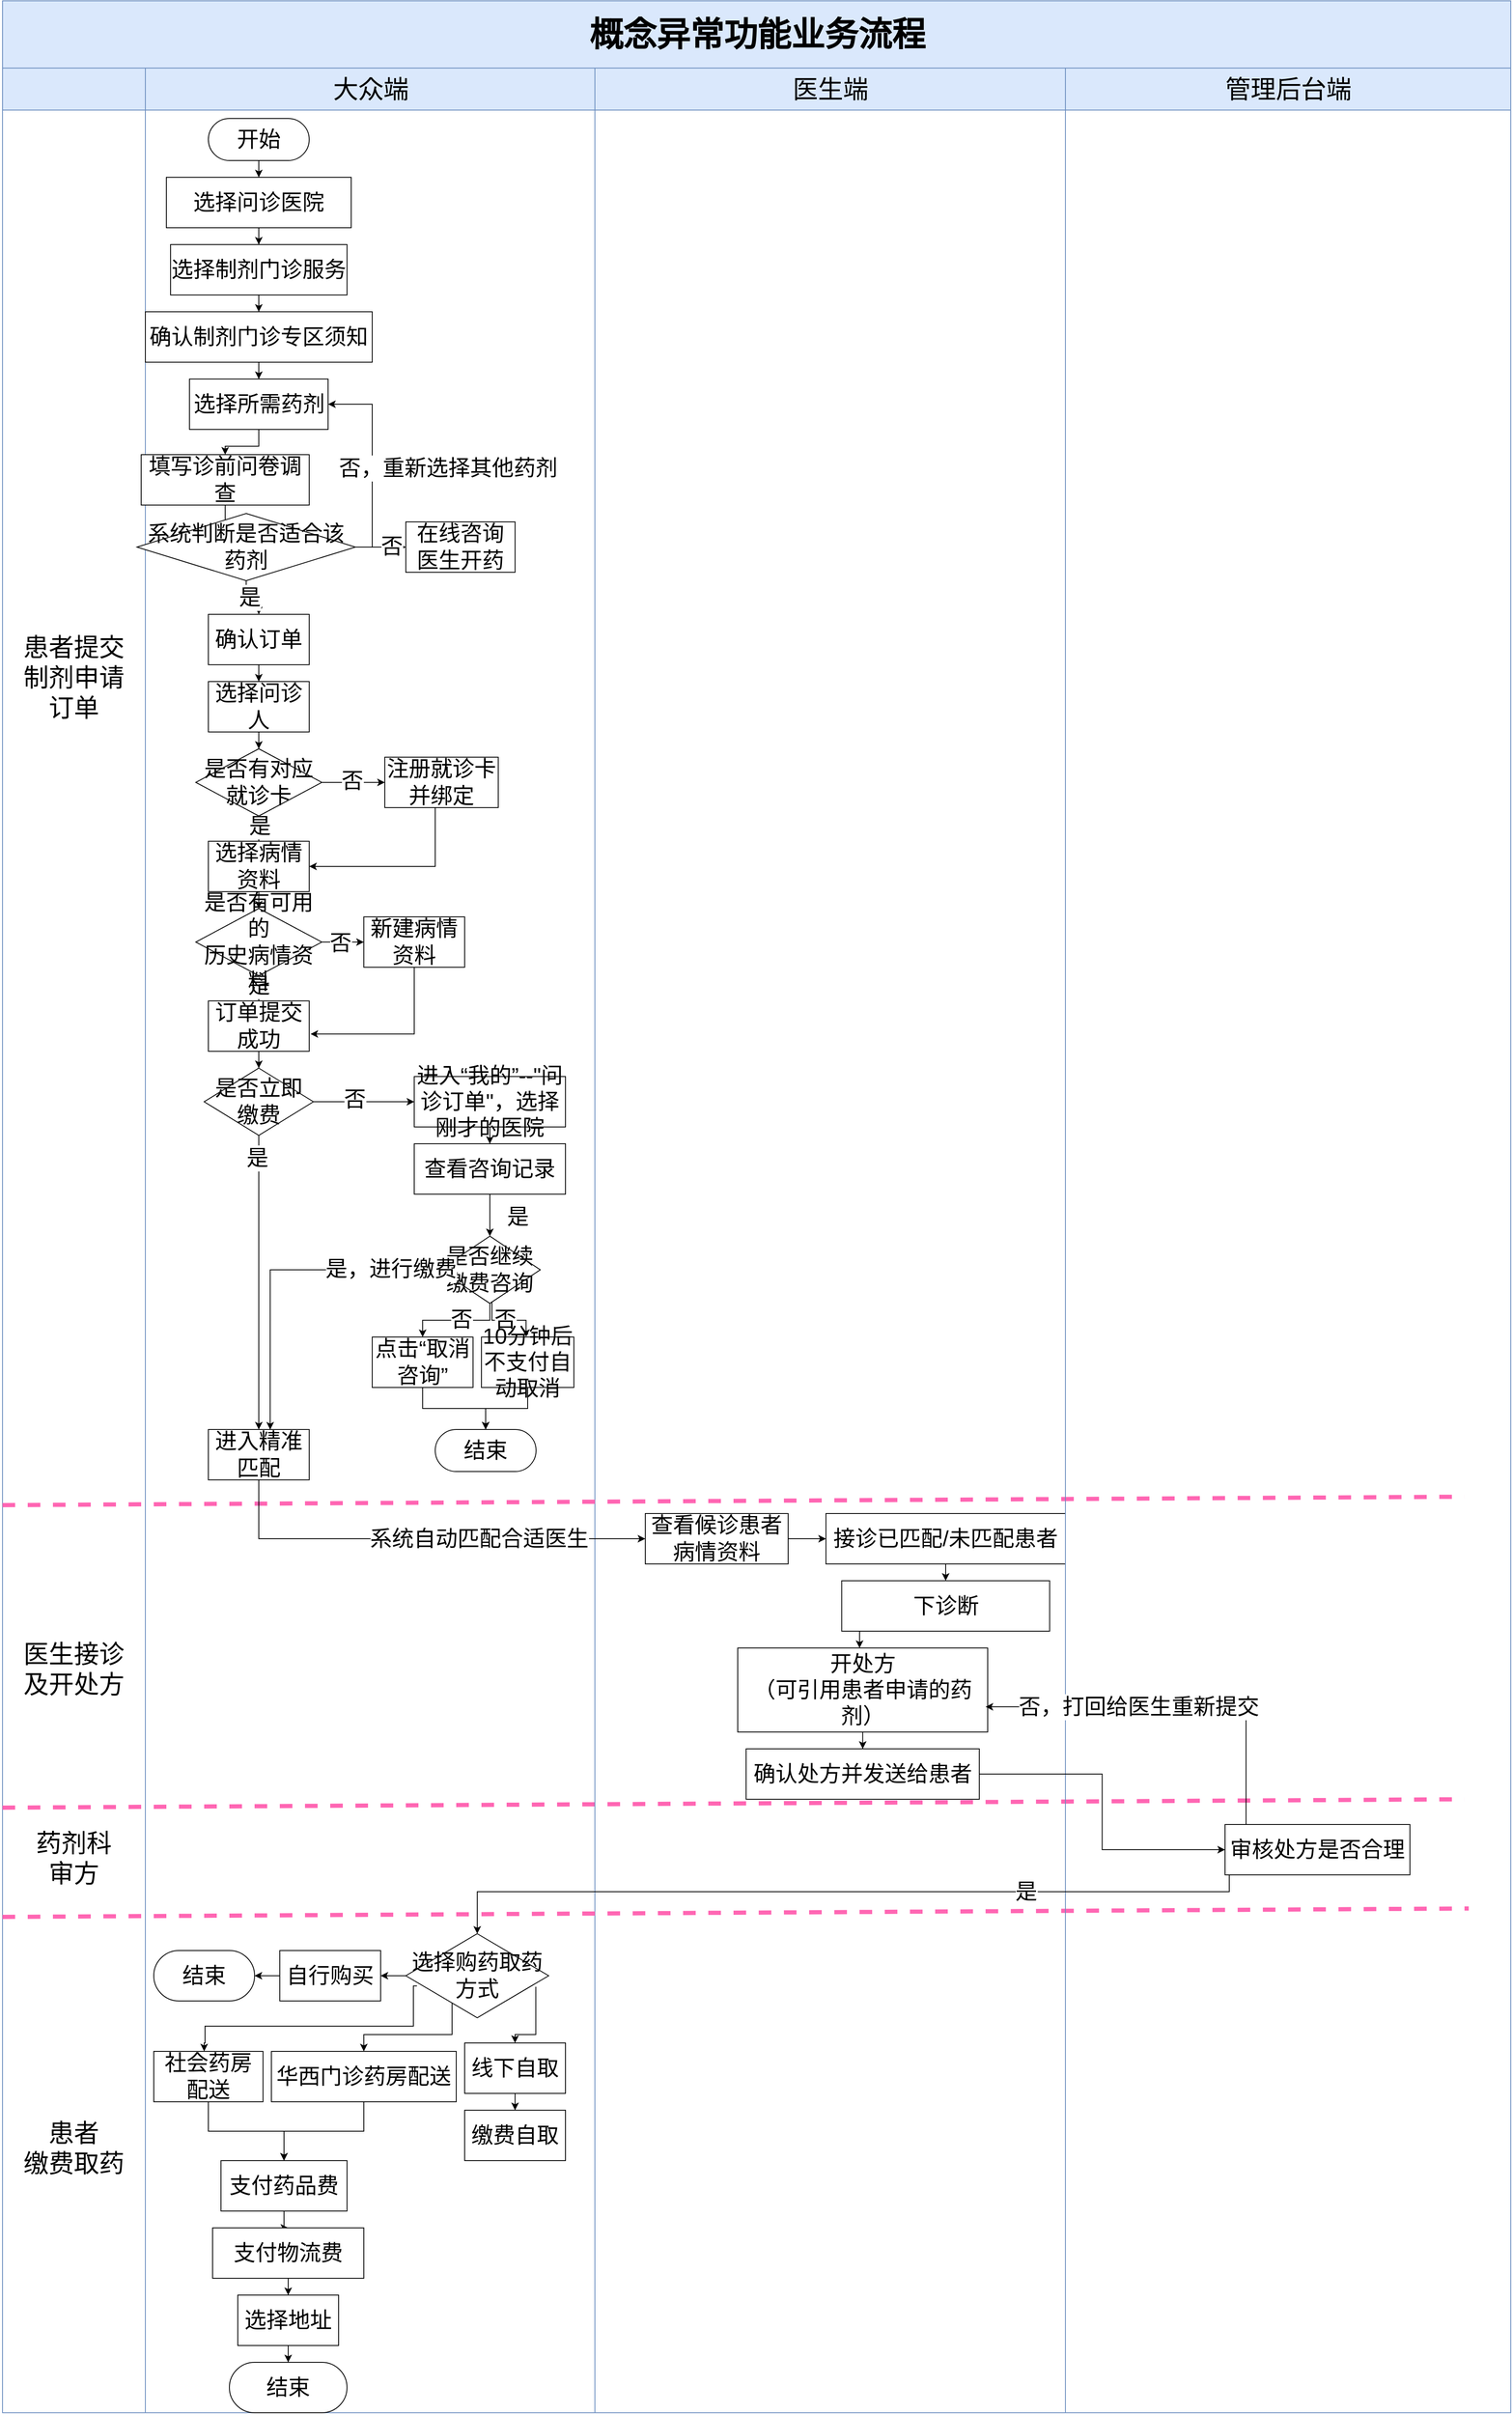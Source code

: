 <mxfile version="27.1.3">
  <diagram name="Page-1" id="74e2e168-ea6b-b213-b513-2b3c1d86103e">
    <mxGraphModel dx="1733" dy="863" grid="1" gridSize="10" guides="1" tooltips="1" connect="1" arrows="1" fold="1" page="1" pageScale="1" pageWidth="1100" pageHeight="850" background="none" math="0" shadow="0">
      <root>
        <mxCell id="0" />
        <mxCell id="1" parent="0" />
        <mxCell id="77e6c97f196da883-1" value="&lt;p class=&quot;MsoNormal&quot;&gt;&lt;span style=&quot;font-family: 宋体;&quot;&gt;&lt;font style=&quot;&quot;&gt;&lt;font style=&quot;vertical-align: inherit;&quot;&gt;&lt;font style=&quot;vertical-align: inherit;&quot;&gt;&lt;font style=&quot;vertical-align: inherit;&quot;&gt;&lt;font style=&quot;vertical-align: inherit;&quot;&gt;&lt;font style=&quot;vertical-align: inherit;&quot;&gt;&lt;font style=&quot;vertical-align: inherit;&quot;&gt;&lt;font style=&quot;vertical-align: inherit;&quot;&gt;&lt;font style=&quot;vertical-align: inherit;&quot;&gt;&lt;font style=&quot;vertical-align: inherit;&quot;&gt;&lt;font style=&quot;vertical-align: inherit;&quot;&gt;&lt;font style=&quot;vertical-align: inherit;&quot;&gt;&lt;font style=&quot;vertical-align: inherit;&quot;&gt;&lt;font style=&quot;vertical-align: inherit;&quot;&gt;&lt;font style=&quot;vertical-align: inherit;&quot;&gt;&lt;font style=&quot;vertical-align: inherit;&quot;&gt;&lt;font style=&quot;vertical-align: inherit; font-size: 40px;&quot;&gt;概念异常功能业务流程&lt;/font&gt;&lt;/font&gt;&lt;/font&gt;&lt;/font&gt;&lt;/font&gt;&lt;/font&gt;&lt;/font&gt;&lt;/font&gt;&lt;/font&gt;&lt;/font&gt;&lt;/font&gt;&lt;/font&gt;&lt;/font&gt;&lt;/font&gt;&lt;/font&gt;&lt;/font&gt;&lt;/font&gt;&lt;/span&gt;&lt;/p&gt;" style="swimlane;html=1;childLayout=stackLayout;startSize=80;rounded=0;shadow=0;labelBackgroundColor=none;strokeWidth=1;fontFamily=Verdana;fontSize=8;align=center;fillColor=#dae8fc;strokeColor=#6c8ebf;" parent="1" vertex="1">
          <mxGeometry x="210" y="70" width="1795" height="2870" as="geometry">
            <mxRectangle x="80" y="70" width="280" height="60" as="alternateBounds" />
          </mxGeometry>
        </mxCell>
        <mxCell id="Vj2CczaLzuFjUElGhAKb-7" style="swimlane;html=1;startSize=50;fillColor=#dae8fc;strokeColor=#6c8ebf;align=center;" parent="77e6c97f196da883-1" vertex="1">
          <mxGeometry y="80" width="170" height="2790" as="geometry" />
        </mxCell>
        <mxCell id="Vj2CczaLzuFjUElGhAKb-65" value="" style="endArrow=none;dashed=1;html=1;rounded=0;fontColor=#FF66B3;strokeColor=#FF66B3;strokeWidth=5;" parent="Vj2CczaLzuFjUElGhAKb-7" edge="1">
          <mxGeometry width="50" height="50" relative="1" as="geometry">
            <mxPoint y="2070" as="sourcePoint" />
            <mxPoint x="1740" y="2060" as="targetPoint" />
          </mxGeometry>
        </mxCell>
        <mxCell id="Vj2CczaLzuFjUElGhAKb-68" value="&lt;font style=&quot;font-size: 30px;&quot;&gt;患者提交&lt;/font&gt;&lt;div&gt;&lt;font style=&quot;font-size: 30px;&quot;&gt;制剂申请&lt;/font&gt;&lt;/div&gt;&lt;div&gt;&lt;font style=&quot;font-size: 30px;&quot;&gt;订单&lt;/font&gt;&lt;/div&gt;" style="text;html=1;align=center;verticalAlign=middle;whiteSpace=wrap;rounded=0;" parent="Vj2CczaLzuFjUElGhAKb-7" vertex="1">
          <mxGeometry y="710" width="170" height="30" as="geometry" />
        </mxCell>
        <mxCell id="Vj2CczaLzuFjUElGhAKb-69" value="&lt;font style=&quot;font-size: 30px;&quot;&gt;医生接诊&lt;/font&gt;&lt;div&gt;&lt;font style=&quot;font-size: 30px;&quot;&gt;及开处方&lt;/font&gt;&lt;/div&gt;" style="text;html=1;align=center;verticalAlign=middle;whiteSpace=wrap;rounded=0;" parent="Vj2CczaLzuFjUElGhAKb-7" vertex="1">
          <mxGeometry y="1890" width="170" height="30" as="geometry" />
        </mxCell>
        <mxCell id="Vj2CczaLzuFjUElGhAKb-70" value="&lt;font style=&quot;font-size: 30px;&quot;&gt;药剂科&lt;/font&gt;&lt;div&gt;&lt;font style=&quot;font-size: 30px;&quot;&gt;审方&lt;/font&gt;&lt;/div&gt;" style="text;html=1;align=center;verticalAlign=middle;whiteSpace=wrap;rounded=0;" parent="Vj2CczaLzuFjUElGhAKb-7" vertex="1">
          <mxGeometry y="2090" width="170" height="80" as="geometry" />
        </mxCell>
        <mxCell id="Vj2CczaLzuFjUElGhAKb-71" value="&lt;font style=&quot;font-size: 30px;&quot;&gt;患者&lt;/font&gt;&lt;div&gt;&lt;font style=&quot;font-size: 30px;&quot;&gt;缴费取药&lt;/font&gt;&lt;/div&gt;" style="text;html=1;align=center;verticalAlign=middle;whiteSpace=wrap;rounded=0;" parent="Vj2CczaLzuFjUElGhAKb-7" vertex="1">
          <mxGeometry y="2460" width="170" height="30" as="geometry" />
        </mxCell>
        <mxCell id="77e6c97f196da883-6" value="&lt;font style=&quot;font-weight: normal;&quot;&gt;&lt;font style=&quot;vertical-align: inherit;&quot;&gt;&lt;font style=&quot;vertical-align: inherit; font-size: 30px;&quot;&gt;大众端&lt;/font&gt;&lt;/font&gt;&lt;/font&gt;" style="swimlane;html=1;startSize=50;fillColor=#dae8fc;strokeColor=#6c8ebf;align=center;" parent="77e6c97f196da883-1" vertex="1">
          <mxGeometry x="170" y="80" width="535" height="2790" as="geometry" />
        </mxCell>
        <mxCell id="fR7NPAVBZMRlf3rJHc6e-7" value="" style="edgeStyle=orthogonalEdgeStyle;rounded=0;orthogonalLoop=1;jettySize=auto;html=1;fontSize=26;" parent="77e6c97f196da883-6" source="fR7NPAVBZMRlf3rJHc6e-5" target="fR7NPAVBZMRlf3rJHc6e-6" edge="1">
          <mxGeometry relative="1" as="geometry" />
        </mxCell>
        <mxCell id="fR7NPAVBZMRlf3rJHc6e-5" value="开始" style="rounded=1;whiteSpace=wrap;html=1;arcSize=50;fontSize=26;" parent="77e6c97f196da883-6" vertex="1">
          <mxGeometry x="75" y="60" width="120" height="50" as="geometry" />
        </mxCell>
        <mxCell id="fR7NPAVBZMRlf3rJHc6e-9" value="" style="edgeStyle=orthogonalEdgeStyle;rounded=0;orthogonalLoop=1;jettySize=auto;html=1;fontSize=26;" parent="77e6c97f196da883-6" source="fR7NPAVBZMRlf3rJHc6e-6" target="fR7NPAVBZMRlf3rJHc6e-8" edge="1">
          <mxGeometry relative="1" as="geometry" />
        </mxCell>
        <mxCell id="fR7NPAVBZMRlf3rJHc6e-6" value="选择问诊医院" style="rounded=0;whiteSpace=wrap;html=1;fontSize=26;" parent="77e6c97f196da883-6" vertex="1">
          <mxGeometry x="25" y="130" width="220" height="60" as="geometry" />
        </mxCell>
        <mxCell id="fR7NPAVBZMRlf3rJHc6e-11" value="" style="edgeStyle=orthogonalEdgeStyle;rounded=0;orthogonalLoop=1;jettySize=auto;html=1;fontSize=26;" parent="77e6c97f196da883-6" source="fR7NPAVBZMRlf3rJHc6e-8" target="fR7NPAVBZMRlf3rJHc6e-10" edge="1">
          <mxGeometry relative="1" as="geometry" />
        </mxCell>
        <mxCell id="fR7NPAVBZMRlf3rJHc6e-8" value="选择制剂门诊服务" style="whiteSpace=wrap;html=1;rounded=0;fontSize=26;" parent="77e6c97f196da883-6" vertex="1">
          <mxGeometry x="30" y="210" width="210" height="60" as="geometry" />
        </mxCell>
        <mxCell id="fR7NPAVBZMRlf3rJHc6e-13" value="" style="edgeStyle=orthogonalEdgeStyle;rounded=0;orthogonalLoop=1;jettySize=auto;html=1;fontSize=26;" parent="77e6c97f196da883-6" source="fR7NPAVBZMRlf3rJHc6e-10" target="fR7NPAVBZMRlf3rJHc6e-12" edge="1">
          <mxGeometry relative="1" as="geometry" />
        </mxCell>
        <mxCell id="fR7NPAVBZMRlf3rJHc6e-10" value="确认制剂门诊专区须知" style="whiteSpace=wrap;html=1;rounded=0;fontSize=26;" parent="77e6c97f196da883-6" vertex="1">
          <mxGeometry y="290" width="270" height="60" as="geometry" />
        </mxCell>
        <mxCell id="fR7NPAVBZMRlf3rJHc6e-15" value="" style="edgeStyle=orthogonalEdgeStyle;rounded=0;orthogonalLoop=1;jettySize=auto;html=1;fontSize=26;" parent="77e6c97f196da883-6" source="fR7NPAVBZMRlf3rJHc6e-12" target="fR7NPAVBZMRlf3rJHc6e-14" edge="1">
          <mxGeometry relative="1" as="geometry" />
        </mxCell>
        <mxCell id="fR7NPAVBZMRlf3rJHc6e-12" value="选择所需药剂" style="whiteSpace=wrap;html=1;rounded=0;fontSize=26;" parent="77e6c97f196da883-6" vertex="1">
          <mxGeometry x="52.5" y="370" width="165" height="60" as="geometry" />
        </mxCell>
        <mxCell id="fR7NPAVBZMRlf3rJHc6e-17" value="" style="edgeStyle=orthogonalEdgeStyle;rounded=0;orthogonalLoop=1;jettySize=auto;html=1;fontSize=26;" parent="77e6c97f196da883-6" source="fR7NPAVBZMRlf3rJHc6e-14" target="fR7NPAVBZMRlf3rJHc6e-16" edge="1">
          <mxGeometry relative="1" as="geometry" />
        </mxCell>
        <mxCell id="fR7NPAVBZMRlf3rJHc6e-14" value="填写诊前问卷调查" style="whiteSpace=wrap;html=1;rounded=0;fontSize=26;" parent="77e6c97f196da883-6" vertex="1">
          <mxGeometry x="-5" y="460" width="200" height="60" as="geometry" />
        </mxCell>
        <mxCell id="fR7NPAVBZMRlf3rJHc6e-19" value="" style="edgeStyle=orthogonalEdgeStyle;rounded=0;orthogonalLoop=1;jettySize=auto;html=1;fontSize=26;" parent="77e6c97f196da883-6" source="fR7NPAVBZMRlf3rJHc6e-16" target="fR7NPAVBZMRlf3rJHc6e-18" edge="1">
          <mxGeometry relative="1" as="geometry" />
        </mxCell>
        <mxCell id="fR7NPAVBZMRlf3rJHc6e-20" value="是" style="edgeLabel;html=1;align=center;verticalAlign=middle;resizable=0;points=[];fontSize=26;" parent="fR7NPAVBZMRlf3rJHc6e-19" vertex="1" connectable="0">
          <mxGeometry x="-0.12" relative="1" as="geometry">
            <mxPoint as="offset" />
          </mxGeometry>
        </mxCell>
        <mxCell id="fR7NPAVBZMRlf3rJHc6e-22" value="" style="edgeStyle=orthogonalEdgeStyle;rounded=0;orthogonalLoop=1;jettySize=auto;html=1;entryX=0;entryY=0.5;entryDx=0;entryDy=0;fontSize=26;" parent="77e6c97f196da883-6" source="fR7NPAVBZMRlf3rJHc6e-16" target="fR7NPAVBZMRlf3rJHc6e-21" edge="1">
          <mxGeometry relative="1" as="geometry">
            <Array as="points">
              <mxPoint x="280" y="570" />
              <mxPoint x="280" y="570" />
            </Array>
          </mxGeometry>
        </mxCell>
        <mxCell id="fR7NPAVBZMRlf3rJHc6e-25" value="否" style="edgeLabel;html=1;align=center;verticalAlign=middle;resizable=0;points=[];fontSize=26;" parent="fR7NPAVBZMRlf3rJHc6e-22" vertex="1" connectable="0">
          <mxGeometry x="0.409" y="1" relative="1" as="geometry">
            <mxPoint as="offset" />
          </mxGeometry>
        </mxCell>
        <mxCell id="fR7NPAVBZMRlf3rJHc6e-16" value="系统判断是否适合该药剂" style="rhombus;whiteSpace=wrap;html=1;rounded=0;fontSize=26;" parent="77e6c97f196da883-6" vertex="1">
          <mxGeometry x="-10" y="530" width="260" height="80" as="geometry" />
        </mxCell>
        <mxCell id="fR7NPAVBZMRlf3rJHc6e-27" value="" style="edgeStyle=orthogonalEdgeStyle;rounded=0;orthogonalLoop=1;jettySize=auto;html=1;fontSize=26;" parent="77e6c97f196da883-6" source="fR7NPAVBZMRlf3rJHc6e-18" target="fR7NPAVBZMRlf3rJHc6e-26" edge="1">
          <mxGeometry relative="1" as="geometry" />
        </mxCell>
        <mxCell id="fR7NPAVBZMRlf3rJHc6e-18" value="确认订单" style="whiteSpace=wrap;html=1;rounded=0;fontSize=26;" parent="77e6c97f196da883-6" vertex="1">
          <mxGeometry x="75" y="650" width="120" height="60" as="geometry" />
        </mxCell>
        <mxCell id="fR7NPAVBZMRlf3rJHc6e-21" value="在线咨询医生开药" style="whiteSpace=wrap;html=1;rounded=0;fontSize=26;" parent="77e6c97f196da883-6" vertex="1">
          <mxGeometry x="310" y="540" width="130" height="60" as="geometry" />
        </mxCell>
        <mxCell id="fR7NPAVBZMRlf3rJHc6e-23" value="" style="endArrow=classic;html=1;rounded=0;exitX=1;exitY=0.5;exitDx=0;exitDy=0;entryX=1;entryY=0.5;entryDx=0;entryDy=0;endFill=1;fontSize=26;" parent="77e6c97f196da883-6" source="fR7NPAVBZMRlf3rJHc6e-16" target="fR7NPAVBZMRlf3rJHc6e-12" edge="1">
          <mxGeometry width="50" height="50" relative="1" as="geometry">
            <mxPoint x="400" y="650" as="sourcePoint" />
            <mxPoint x="450" y="600" as="targetPoint" />
            <Array as="points">
              <mxPoint x="270" y="570" />
              <mxPoint x="270" y="490" />
              <mxPoint x="270" y="400" />
            </Array>
          </mxGeometry>
        </mxCell>
        <mxCell id="fR7NPAVBZMRlf3rJHc6e-24" value="否，重新选择其他药剂" style="edgeLabel;html=1;align=center;verticalAlign=middle;resizable=0;points=[];fontSize=26;" parent="fR7NPAVBZMRlf3rJHc6e-23" vertex="1" connectable="0">
          <mxGeometry x="-0.066" y="1" relative="1" as="geometry">
            <mxPoint x="91" y="-1" as="offset" />
          </mxGeometry>
        </mxCell>
        <mxCell id="fR7NPAVBZMRlf3rJHc6e-32" value="" style="edgeStyle=orthogonalEdgeStyle;rounded=0;orthogonalLoop=1;jettySize=auto;html=1;fontSize=26;" parent="77e6c97f196da883-6" source="fR7NPAVBZMRlf3rJHc6e-26" target="fR7NPAVBZMRlf3rJHc6e-31" edge="1">
          <mxGeometry relative="1" as="geometry" />
        </mxCell>
        <mxCell id="fR7NPAVBZMRlf3rJHc6e-26" value="选择问诊人" style="whiteSpace=wrap;html=1;rounded=0;fontSize=26;" parent="77e6c97f196da883-6" vertex="1">
          <mxGeometry x="75" y="730" width="120" height="60" as="geometry" />
        </mxCell>
        <mxCell id="fR7NPAVBZMRlf3rJHc6e-34" value="" style="edgeStyle=orthogonalEdgeStyle;rounded=0;orthogonalLoop=1;jettySize=auto;html=1;fontSize=26;" parent="77e6c97f196da883-6" source="fR7NPAVBZMRlf3rJHc6e-31" target="fR7NPAVBZMRlf3rJHc6e-33" edge="1">
          <mxGeometry relative="1" as="geometry" />
        </mxCell>
        <mxCell id="fR7NPAVBZMRlf3rJHc6e-42" value="是" style="edgeLabel;html=1;align=center;verticalAlign=middle;resizable=0;points=[];fontSize=26;" parent="fR7NPAVBZMRlf3rJHc6e-34" vertex="1" connectable="0">
          <mxGeometry x="-0.538" y="1" relative="1" as="geometry">
            <mxPoint as="offset" />
          </mxGeometry>
        </mxCell>
        <mxCell id="fR7NPAVBZMRlf3rJHc6e-38" value="" style="edgeStyle=orthogonalEdgeStyle;rounded=0;orthogonalLoop=1;jettySize=auto;html=1;fontSize=26;" parent="77e6c97f196da883-6" source="fR7NPAVBZMRlf3rJHc6e-31" target="fR7NPAVBZMRlf3rJHc6e-37" edge="1">
          <mxGeometry relative="1" as="geometry" />
        </mxCell>
        <mxCell id="fR7NPAVBZMRlf3rJHc6e-41" value="否" style="edgeLabel;html=1;align=center;verticalAlign=middle;resizable=0;points=[];fontSize=26;" parent="fR7NPAVBZMRlf3rJHc6e-38" vertex="1" connectable="0">
          <mxGeometry x="-0.06" y="2" relative="1" as="geometry">
            <mxPoint as="offset" />
          </mxGeometry>
        </mxCell>
        <mxCell id="fR7NPAVBZMRlf3rJHc6e-31" value="是否有对应就诊卡" style="rhombus;whiteSpace=wrap;html=1;rounded=0;fontSize=26;" parent="77e6c97f196da883-6" vertex="1">
          <mxGeometry x="60" y="810" width="150" height="80" as="geometry" />
        </mxCell>
        <mxCell id="fR7NPAVBZMRlf3rJHc6e-46" value="" style="edgeStyle=orthogonalEdgeStyle;rounded=0;orthogonalLoop=1;jettySize=auto;html=1;fontSize=26;" parent="77e6c97f196da883-6" source="fR7NPAVBZMRlf3rJHc6e-33" target="fR7NPAVBZMRlf3rJHc6e-45" edge="1">
          <mxGeometry relative="1" as="geometry" />
        </mxCell>
        <mxCell id="fR7NPAVBZMRlf3rJHc6e-33" value="选择病情资料" style="whiteSpace=wrap;html=1;rounded=0;fontSize=26;" parent="77e6c97f196da883-6" vertex="1">
          <mxGeometry x="75" y="920" width="120" height="60" as="geometry" />
        </mxCell>
        <mxCell id="fR7NPAVBZMRlf3rJHc6e-40" value="" style="edgeStyle=orthogonalEdgeStyle;rounded=0;orthogonalLoop=1;jettySize=auto;html=1;entryX=1;entryY=0.5;entryDx=0;entryDy=0;exitX=0.5;exitY=1;exitDx=0;exitDy=0;fontSize=26;" parent="77e6c97f196da883-6" source="fR7NPAVBZMRlf3rJHc6e-37" target="fR7NPAVBZMRlf3rJHc6e-33" edge="1">
          <mxGeometry relative="1" as="geometry">
            <mxPoint x="330" y="910" as="sourcePoint" />
            <mxPoint x="222.5" y="960" as="targetPoint" />
            <Array as="points">
              <mxPoint x="345" y="950" />
            </Array>
          </mxGeometry>
        </mxCell>
        <mxCell id="fR7NPAVBZMRlf3rJHc6e-37" value="注册就诊卡并绑定" style="whiteSpace=wrap;html=1;rounded=0;fontSize=26;" parent="77e6c97f196da883-6" vertex="1">
          <mxGeometry x="285" y="820" width="135" height="60" as="geometry" />
        </mxCell>
        <mxCell id="fR7NPAVBZMRlf3rJHc6e-48" value="" style="edgeStyle=orthogonalEdgeStyle;rounded=0;orthogonalLoop=1;jettySize=auto;html=1;fontSize=26;" parent="77e6c97f196da883-6" source="fR7NPAVBZMRlf3rJHc6e-45" target="fR7NPAVBZMRlf3rJHc6e-47" edge="1">
          <mxGeometry relative="1" as="geometry" />
        </mxCell>
        <mxCell id="fR7NPAVBZMRlf3rJHc6e-49" value="是" style="edgeLabel;html=1;align=center;verticalAlign=middle;resizable=0;points=[];fontSize=26;" parent="fR7NPAVBZMRlf3rJHc6e-48" vertex="1" connectable="0">
          <mxGeometry x="-0.546" relative="1" as="geometry">
            <mxPoint as="offset" />
          </mxGeometry>
        </mxCell>
        <mxCell id="fR7NPAVBZMRlf3rJHc6e-51" value="" style="edgeStyle=orthogonalEdgeStyle;rounded=0;orthogonalLoop=1;jettySize=auto;html=1;fontSize=26;" parent="77e6c97f196da883-6" source="fR7NPAVBZMRlf3rJHc6e-45" target="fR7NPAVBZMRlf3rJHc6e-50" edge="1">
          <mxGeometry relative="1" as="geometry" />
        </mxCell>
        <mxCell id="fR7NPAVBZMRlf3rJHc6e-88" value="否" style="edgeLabel;html=1;align=center;verticalAlign=middle;resizable=0;points=[];fontSize=26;" parent="fR7NPAVBZMRlf3rJHc6e-51" vertex="1" connectable="0">
          <mxGeometry x="-0.14" y="-1" relative="1" as="geometry">
            <mxPoint as="offset" />
          </mxGeometry>
        </mxCell>
        <mxCell id="fR7NPAVBZMRlf3rJHc6e-45" value="是否有可用的&lt;div&gt;历史病情资料&lt;/div&gt;" style="rhombus;whiteSpace=wrap;html=1;rounded=0;fontSize=26;" parent="77e6c97f196da883-6" vertex="1">
          <mxGeometry x="60" y="1000" width="150" height="80" as="geometry" />
        </mxCell>
        <mxCell id="fR7NPAVBZMRlf3rJHc6e-90" value="" style="edgeStyle=orthogonalEdgeStyle;rounded=0;orthogonalLoop=1;jettySize=auto;html=1;fontSize=26;" parent="77e6c97f196da883-6" source="fR7NPAVBZMRlf3rJHc6e-47" target="fR7NPAVBZMRlf3rJHc6e-89" edge="1">
          <mxGeometry relative="1" as="geometry" />
        </mxCell>
        <mxCell id="fR7NPAVBZMRlf3rJHc6e-47" value="订单提交成功" style="whiteSpace=wrap;html=1;rounded=0;fontSize=26;" parent="77e6c97f196da883-6" vertex="1">
          <mxGeometry x="75" y="1110" width="120" height="60" as="geometry" />
        </mxCell>
        <mxCell id="fR7NPAVBZMRlf3rJHc6e-87" value="" style="edgeStyle=orthogonalEdgeStyle;rounded=0;orthogonalLoop=1;jettySize=auto;html=1;entryX=1.013;entryY=0.657;entryDx=0;entryDy=0;entryPerimeter=0;fontSize=26;" parent="77e6c97f196da883-6" source="fR7NPAVBZMRlf3rJHc6e-50" target="fR7NPAVBZMRlf3rJHc6e-47" edge="1">
          <mxGeometry relative="1" as="geometry">
            <mxPoint x="320" y="1180" as="targetPoint" />
            <Array as="points">
              <mxPoint x="320" y="1149" />
            </Array>
          </mxGeometry>
        </mxCell>
        <mxCell id="fR7NPAVBZMRlf3rJHc6e-50" value="新建病情资料" style="whiteSpace=wrap;html=1;rounded=0;fontSize=26;" parent="77e6c97f196da883-6" vertex="1">
          <mxGeometry x="260" y="1010" width="120" height="60" as="geometry" />
        </mxCell>
        <mxCell id="fR7NPAVBZMRlf3rJHc6e-98" value="" style="edgeStyle=orthogonalEdgeStyle;rounded=0;orthogonalLoop=1;jettySize=auto;html=1;fontSize=26;" parent="77e6c97f196da883-6" source="fR7NPAVBZMRlf3rJHc6e-89" target="fR7NPAVBZMRlf3rJHc6e-97" edge="1">
          <mxGeometry relative="1" as="geometry" />
        </mxCell>
        <mxCell id="fR7NPAVBZMRlf3rJHc6e-99" value="否" style="edgeLabel;html=1;align=center;verticalAlign=middle;resizable=0;points=[];fontSize=26;" parent="fR7NPAVBZMRlf3rJHc6e-98" vertex="1" connectable="0">
          <mxGeometry x="-0.13" y="3" relative="1" as="geometry">
            <mxPoint x="-3" as="offset" />
          </mxGeometry>
        </mxCell>
        <mxCell id="fR7NPAVBZMRlf3rJHc6e-89" value="是否立即缴费" style="rhombus;whiteSpace=wrap;html=1;rounded=0;fontSize=26;" parent="77e6c97f196da883-6" vertex="1">
          <mxGeometry x="70" y="1190" width="130" height="80" as="geometry" />
        </mxCell>
        <mxCell id="fR7NPAVBZMRlf3rJHc6e-101" value="" style="edgeStyle=orthogonalEdgeStyle;rounded=0;orthogonalLoop=1;jettySize=auto;html=1;fontSize=26;" parent="77e6c97f196da883-6" source="fR7NPAVBZMRlf3rJHc6e-97" target="fR7NPAVBZMRlf3rJHc6e-100" edge="1">
          <mxGeometry relative="1" as="geometry" />
        </mxCell>
        <mxCell id="fR7NPAVBZMRlf3rJHc6e-97" value="进入“我的”--&quot;问诊订单&quot;，选择刚才的医院" style="whiteSpace=wrap;html=1;rounded=0;fontSize=26;" parent="77e6c97f196da883-6" vertex="1">
          <mxGeometry x="320" y="1200" width="180" height="60" as="geometry" />
        </mxCell>
        <mxCell id="fR7NPAVBZMRlf3rJHc6e-103" value="" style="edgeStyle=orthogonalEdgeStyle;rounded=0;orthogonalLoop=1;jettySize=auto;html=1;fontSize=26;" parent="77e6c97f196da883-6" source="fR7NPAVBZMRlf3rJHc6e-100" target="fR7NPAVBZMRlf3rJHc6e-102" edge="1">
          <mxGeometry relative="1" as="geometry" />
        </mxCell>
        <mxCell id="fR7NPAVBZMRlf3rJHc6e-100" value="查看咨询记录" style="whiteSpace=wrap;html=1;rounded=0;fontSize=26;" parent="77e6c97f196da883-6" vertex="1">
          <mxGeometry x="320" y="1280" width="180" height="60" as="geometry" />
        </mxCell>
        <mxCell id="fR7NPAVBZMRlf3rJHc6e-108" value="" style="edgeStyle=orthogonalEdgeStyle;rounded=0;orthogonalLoop=1;jettySize=auto;html=1;exitX=0.5;exitY=1;exitDx=0;exitDy=0;fontSize=26;" parent="77e6c97f196da883-6" source="fR7NPAVBZMRlf3rJHc6e-102" target="fR7NPAVBZMRlf3rJHc6e-107" edge="1">
          <mxGeometry relative="1" as="geometry">
            <mxPoint x="412.5" y="1469.97" as="sourcePoint" />
          </mxGeometry>
        </mxCell>
        <mxCell id="fR7NPAVBZMRlf3rJHc6e-109" value="否" style="edgeLabel;html=1;align=center;verticalAlign=middle;resizable=0;points=[];fontSize=26;" parent="fR7NPAVBZMRlf3rJHc6e-108" vertex="1" connectable="0">
          <mxGeometry x="-0.333" y="-1" relative="1" as="geometry">
            <mxPoint x="-14" as="offset" />
          </mxGeometry>
        </mxCell>
        <mxCell id="fR7NPAVBZMRlf3rJHc6e-115" value="" style="edgeStyle=orthogonalEdgeStyle;rounded=0;orthogonalLoop=1;jettySize=auto;html=1;entryX=0.483;entryY=-0.004;entryDx=0;entryDy=0;entryPerimeter=0;fontSize=26;" parent="77e6c97f196da883-6" target="fR7NPAVBZMRlf3rJHc6e-113" edge="1">
          <mxGeometry relative="1" as="geometry">
            <mxPoint x="522.5" y="1515.42" as="targetPoint" />
            <Array as="points">
              <mxPoint x="412" y="1490" />
              <mxPoint x="453" y="1490" />
            </Array>
            <mxPoint x="412.5" y="1449.965" as="sourcePoint" />
          </mxGeometry>
        </mxCell>
        <mxCell id="fR7NPAVBZMRlf3rJHc6e-116" value="否" style="edgeLabel;html=1;align=center;verticalAlign=middle;resizable=0;points=[];fontSize=26;" parent="fR7NPAVBZMRlf3rJHc6e-115" vertex="1" connectable="0">
          <mxGeometry x="-0.221" y="1" relative="1" as="geometry">
            <mxPoint x="14" as="offset" />
          </mxGeometry>
        </mxCell>
        <mxCell id="fR7NPAVBZMRlf3rJHc6e-102" value="是否继续&lt;div&gt;缴费咨询&lt;/div&gt;" style="rhombus;whiteSpace=wrap;html=1;rounded=0;fontSize=26;" parent="77e6c97f196da883-6" vertex="1">
          <mxGeometry x="350" y="1389.97" width="120" height="80" as="geometry" />
        </mxCell>
        <mxCell id="fR7NPAVBZMRlf3rJHc6e-111" value="" style="edgeStyle=orthogonalEdgeStyle;rounded=0;orthogonalLoop=1;jettySize=auto;html=1;entryX=0.5;entryY=0;entryDx=0;entryDy=0;fontSize=26;" parent="77e6c97f196da883-6" source="fR7NPAVBZMRlf3rJHc6e-107" target="fR7NPAVBZMRlf3rJHc6e-112" edge="1">
          <mxGeometry relative="1" as="geometry">
            <mxPoint x="330" y="1590" as="targetPoint" />
          </mxGeometry>
        </mxCell>
        <mxCell id="fR7NPAVBZMRlf3rJHc6e-107" value="点击“取消咨询”" style="whiteSpace=wrap;html=1;rounded=0;fontSize=26;" parent="77e6c97f196da883-6" vertex="1">
          <mxGeometry x="270" y="1510" width="120" height="60" as="geometry" />
        </mxCell>
        <mxCell id="fR7NPAVBZMRlf3rJHc6e-112" value="结束" style="rounded=1;whiteSpace=wrap;html=1;arcSize=50;fontSize=26;" parent="77e6c97f196da883-6" vertex="1">
          <mxGeometry x="345" y="1620" width="120" height="50" as="geometry" />
        </mxCell>
        <mxCell id="fR7NPAVBZMRlf3rJHc6e-118" value="" style="edgeStyle=orthogonalEdgeStyle;rounded=0;orthogonalLoop=1;jettySize=auto;html=1;fontSize=26;" parent="77e6c97f196da883-6" source="fR7NPAVBZMRlf3rJHc6e-113" target="fR7NPAVBZMRlf3rJHc6e-112" edge="1">
          <mxGeometry relative="1" as="geometry" />
        </mxCell>
        <mxCell id="fR7NPAVBZMRlf3rJHc6e-113" value="10分钟后不支付自动取消" style="rounded=0;whiteSpace=wrap;html=1;fontSize=26;" parent="77e6c97f196da883-6" vertex="1">
          <mxGeometry x="400" y="1510" width="110" height="60" as="geometry" />
        </mxCell>
        <mxCell id="fR7NPAVBZMRlf3rJHc6e-91" value="&lt;font style=&quot;vertical-align: inherit;&quot;&gt;&lt;font style=&quot;vertical-align: inherit;&quot;&gt;进入精准匹配&lt;/font&gt;&lt;/font&gt;" style="whiteSpace=wrap;html=1;rounded=0;fillColor=none;strokeColor=#000000;fontSize=26;" parent="77e6c97f196da883-6" vertex="1">
          <mxGeometry x="75" y="1620" width="120" height="60" as="geometry" />
        </mxCell>
        <mxCell id="fR7NPAVBZMRlf3rJHc6e-92" value="" style="edgeStyle=orthogonalEdgeStyle;rounded=0;orthogonalLoop=1;jettySize=auto;html=1;fontSize=26;" parent="77e6c97f196da883-6" source="fR7NPAVBZMRlf3rJHc6e-89" target="fR7NPAVBZMRlf3rJHc6e-91" edge="1">
          <mxGeometry relative="1" as="geometry" />
        </mxCell>
        <mxCell id="fR7NPAVBZMRlf3rJHc6e-93" value="&lt;font style=&quot;vertical-align: inherit;&quot;&gt;&lt;font style=&quot;vertical-align: inherit;&quot;&gt;是&lt;/font&gt;&lt;/font&gt;" style="edgeLabel;html=1;align=center;verticalAlign=middle;resizable=0;points=[];fontSize=26;" parent="fR7NPAVBZMRlf3rJHc6e-92" vertex="1" connectable="0">
          <mxGeometry x="-0.048" y="-1" relative="1" as="geometry">
            <mxPoint x="309" y="-70" as="offset" />
          </mxGeometry>
        </mxCell>
        <mxCell id="Vj2CczaLzuFjUElGhAKb-22" value="是" style="edgeLabel;html=1;align=center;verticalAlign=middle;resizable=0;points=[];fontSize=26;" parent="fR7NPAVBZMRlf3rJHc6e-92" vertex="1" connectable="0">
          <mxGeometry x="-0.439" y="-2" relative="1" as="geometry">
            <mxPoint y="-71" as="offset" />
          </mxGeometry>
        </mxCell>
        <mxCell id="fR7NPAVBZMRlf3rJHc6e-105" value="" style="edgeStyle=orthogonalEdgeStyle;rounded=0;orthogonalLoop=1;jettySize=auto;html=1;entryX=0.613;entryY=0.002;entryDx=0;entryDy=0;entryPerimeter=0;fontSize=26;" parent="77e6c97f196da883-6" source="fR7NPAVBZMRlf3rJHc6e-102" target="fR7NPAVBZMRlf3rJHc6e-91" edge="1">
          <mxGeometry relative="1" as="geometry">
            <mxPoint x="325" y="1520" as="targetPoint" />
          </mxGeometry>
        </mxCell>
        <mxCell id="fR7NPAVBZMRlf3rJHc6e-106" value="是，进行缴费" style="edgeLabel;html=1;align=center;verticalAlign=middle;resizable=0;points=[];fontSize=26;" parent="fR7NPAVBZMRlf3rJHc6e-105" vertex="1" connectable="0">
          <mxGeometry x="-0.702" y="-1" relative="1" as="geometry">
            <mxPoint as="offset" />
          </mxGeometry>
        </mxCell>
        <mxCell id="Vj2CczaLzuFjUElGhAKb-39" value="" style="edgeStyle=orthogonalEdgeStyle;rounded=0;orthogonalLoop=1;jettySize=auto;html=1;fontSize=26;" parent="77e6c97f196da883-6" source="Vj2CczaLzuFjUElGhAKb-37" target="Vj2CczaLzuFjUElGhAKb-38" edge="1">
          <mxGeometry relative="1" as="geometry" />
        </mxCell>
        <mxCell id="Vj2CczaLzuFjUElGhAKb-41" value="" style="edgeStyle=orthogonalEdgeStyle;rounded=0;orthogonalLoop=1;jettySize=auto;html=1;exitX=0.91;exitY=0.631;exitDx=0;exitDy=0;exitPerimeter=0;fontSize=26;" parent="77e6c97f196da883-6" source="Vj2CczaLzuFjUElGhAKb-37" target="Vj2CczaLzuFjUElGhAKb-40" edge="1">
          <mxGeometry relative="1" as="geometry" />
        </mxCell>
        <mxCell id="Vj2CczaLzuFjUElGhAKb-45" value="" style="edgeStyle=orthogonalEdgeStyle;rounded=0;orthogonalLoop=1;jettySize=auto;html=1;exitX=0.078;exitY=0.621;exitDx=0;exitDy=0;exitPerimeter=0;fontSize=26;" parent="77e6c97f196da883-6" source="Vj2CczaLzuFjUElGhAKb-37" target="Vj2CczaLzuFjUElGhAKb-50" edge="1">
          <mxGeometry relative="1" as="geometry">
            <mxPoint x="70" y="2360" as="targetPoint" />
            <Array as="points">
              <mxPoint x="319" y="2330" />
              <mxPoint x="71" y="2330" />
              <mxPoint x="71" y="2350" />
              <mxPoint x="70" y="2350" />
            </Array>
          </mxGeometry>
        </mxCell>
        <mxCell id="Vj2CczaLzuFjUElGhAKb-46" value="" style="edgeStyle=orthogonalEdgeStyle;rounded=0;orthogonalLoop=1;jettySize=auto;html=1;entryX=0.5;entryY=0;entryDx=0;entryDy=0;fontSize=26;" parent="77e6c97f196da883-6" source="Vj2CczaLzuFjUElGhAKb-37" target="Vj2CczaLzuFjUElGhAKb-49" edge="1">
          <mxGeometry relative="1" as="geometry">
            <mxPoint x="260" y="2360" as="targetPoint" />
            <Array as="points">
              <mxPoint x="365" y="2340" />
              <mxPoint x="260" y="2340" />
            </Array>
          </mxGeometry>
        </mxCell>
        <mxCell id="Vj2CczaLzuFjUElGhAKb-37" value="选择购药取药方式" style="rhombus;whiteSpace=wrap;html=1;fontSize=26;" parent="77e6c97f196da883-6" vertex="1">
          <mxGeometry x="310" y="2220" width="170" height="100" as="geometry" />
        </mxCell>
        <mxCell id="Vj2CczaLzuFjUElGhAKb-44" value="" style="edgeStyle=orthogonalEdgeStyle;rounded=0;orthogonalLoop=1;jettySize=auto;html=1;fontSize=26;" parent="77e6c97f196da883-6" source="Vj2CczaLzuFjUElGhAKb-38" target="Vj2CczaLzuFjUElGhAKb-43" edge="1">
          <mxGeometry relative="1" as="geometry" />
        </mxCell>
        <mxCell id="Vj2CczaLzuFjUElGhAKb-38" value="自行购买" style="whiteSpace=wrap;html=1;fontSize=26;" parent="77e6c97f196da883-6" vertex="1">
          <mxGeometry x="160" y="2240" width="120" height="60" as="geometry" />
        </mxCell>
        <mxCell id="Vj2CczaLzuFjUElGhAKb-48" value="" style="edgeStyle=orthogonalEdgeStyle;rounded=0;orthogonalLoop=1;jettySize=auto;html=1;fontSize=26;" parent="77e6c97f196da883-6" source="Vj2CczaLzuFjUElGhAKb-40" target="Vj2CczaLzuFjUElGhAKb-47" edge="1">
          <mxGeometry relative="1" as="geometry" />
        </mxCell>
        <mxCell id="Vj2CczaLzuFjUElGhAKb-40" value="线下自取" style="whiteSpace=wrap;html=1;fontSize=26;" parent="77e6c97f196da883-6" vertex="1">
          <mxGeometry x="380" y="2350" width="120" height="60" as="geometry" />
        </mxCell>
        <mxCell id="Vj2CczaLzuFjUElGhAKb-43" value="结束" style="rounded=1;whiteSpace=wrap;html=1;arcSize=50;fontSize=26;" parent="77e6c97f196da883-6" vertex="1">
          <mxGeometry x="10" y="2240" width="120" height="60" as="geometry" />
        </mxCell>
        <mxCell id="Vj2CczaLzuFjUElGhAKb-47" value="缴费自取" style="whiteSpace=wrap;html=1;fontSize=26;" parent="77e6c97f196da883-6" vertex="1">
          <mxGeometry x="380" y="2430" width="120" height="60" as="geometry" />
        </mxCell>
        <mxCell id="Vj2CczaLzuFjUElGhAKb-53" value="" style="edgeStyle=orthogonalEdgeStyle;rounded=0;orthogonalLoop=1;jettySize=auto;html=1;fontSize=26;" parent="77e6c97f196da883-6" source="Vj2CczaLzuFjUElGhAKb-49" target="Vj2CczaLzuFjUElGhAKb-51" edge="1">
          <mxGeometry relative="1" as="geometry" />
        </mxCell>
        <mxCell id="Vj2CczaLzuFjUElGhAKb-49" value="华西门诊药房配送" style="rounded=0;whiteSpace=wrap;html=1;fontSize=26;" parent="77e6c97f196da883-6" vertex="1">
          <mxGeometry x="150" y="2360" width="220" height="60" as="geometry" />
        </mxCell>
        <mxCell id="Vj2CczaLzuFjUElGhAKb-52" value="" style="edgeStyle=orthogonalEdgeStyle;rounded=0;orthogonalLoop=1;jettySize=auto;html=1;fontSize=26;" parent="77e6c97f196da883-6" source="Vj2CczaLzuFjUElGhAKb-50" target="Vj2CczaLzuFjUElGhAKb-51" edge="1">
          <mxGeometry relative="1" as="geometry" />
        </mxCell>
        <mxCell id="Vj2CczaLzuFjUElGhAKb-50" value="社会药房配送" style="rounded=0;whiteSpace=wrap;html=1;fontSize=26;" parent="77e6c97f196da883-6" vertex="1">
          <mxGeometry x="10" y="2360" width="130" height="60" as="geometry" />
        </mxCell>
        <mxCell id="Vj2CczaLzuFjUElGhAKb-55" value="" style="edgeStyle=orthogonalEdgeStyle;rounded=0;orthogonalLoop=1;jettySize=auto;html=1;fontSize=26;" parent="77e6c97f196da883-6" source="Vj2CczaLzuFjUElGhAKb-51" target="Vj2CczaLzuFjUElGhAKb-54" edge="1">
          <mxGeometry relative="1" as="geometry" />
        </mxCell>
        <mxCell id="Vj2CczaLzuFjUElGhAKb-51" value="支付药品费" style="whiteSpace=wrap;html=1;rounded=0;fontSize=26;" parent="77e6c97f196da883-6" vertex="1">
          <mxGeometry x="90" y="2490" width="150" height="60" as="geometry" />
        </mxCell>
        <mxCell id="Vj2CczaLzuFjUElGhAKb-57" value="" style="edgeStyle=orthogonalEdgeStyle;rounded=0;orthogonalLoop=1;jettySize=auto;html=1;fontSize=26;" parent="77e6c97f196da883-6" source="Vj2CczaLzuFjUElGhAKb-54" target="Vj2CczaLzuFjUElGhAKb-56" edge="1">
          <mxGeometry relative="1" as="geometry" />
        </mxCell>
        <mxCell id="Vj2CczaLzuFjUElGhAKb-54" value="支付物流费" style="whiteSpace=wrap;html=1;rounded=0;fontSize=26;" parent="77e6c97f196da883-6" vertex="1">
          <mxGeometry x="80" y="2570" width="180" height="60" as="geometry" />
        </mxCell>
        <mxCell id="Vj2CczaLzuFjUElGhAKb-61" value="" style="edgeStyle=orthogonalEdgeStyle;rounded=0;orthogonalLoop=1;jettySize=auto;html=1;fontSize=26;" parent="77e6c97f196da883-6" source="Vj2CczaLzuFjUElGhAKb-56" target="Vj2CczaLzuFjUElGhAKb-62" edge="1">
          <mxGeometry relative="1" as="geometry">
            <mxPoint x="170.0" y="2730" as="targetPoint" />
          </mxGeometry>
        </mxCell>
        <mxCell id="Vj2CczaLzuFjUElGhAKb-56" value="选择地址" style="whiteSpace=wrap;html=1;rounded=0;fontSize=26;" parent="77e6c97f196da883-6" vertex="1">
          <mxGeometry x="110" y="2650" width="120" height="60" as="geometry" />
        </mxCell>
        <mxCell id="Vj2CczaLzuFjUElGhAKb-62" value="结束" style="rounded=1;whiteSpace=wrap;html=1;arcSize=50;fontSize=26;" parent="77e6c97f196da883-6" vertex="1">
          <mxGeometry x="100" y="2730" width="140" height="60" as="geometry" />
        </mxCell>
        <mxCell id="77e6c97f196da883-7" value="&lt;font style=&quot;font-weight: normal; font-size: 30px;&quot;&gt;医生端&lt;/font&gt;" style="swimlane;html=1;startSize=50;fillColor=#dae8fc;strokeColor=#6c8ebf;align=center;" parent="77e6c97f196da883-1" vertex="1">
          <mxGeometry x="705" y="80" width="560" height="2790" as="geometry" />
        </mxCell>
        <mxCell id="Vj2CczaLzuFjUElGhAKb-10" value="" style="edgeStyle=orthogonalEdgeStyle;rounded=0;orthogonalLoop=1;jettySize=auto;html=1;fontSize=26;" parent="77e6c97f196da883-7" source="Vj2CczaLzuFjUElGhAKb-4" target="Vj2CczaLzuFjUElGhAKb-9" edge="1">
          <mxGeometry relative="1" as="geometry" />
        </mxCell>
        <mxCell id="Vj2CczaLzuFjUElGhAKb-4" value="查看候诊患者病情资料" style="rounded=0;whiteSpace=wrap;html=1;fontSize=26;" parent="77e6c97f196da883-7" vertex="1">
          <mxGeometry x="60" y="1720" width="170" height="60" as="geometry" />
        </mxCell>
        <mxCell id="Vj2CczaLzuFjUElGhAKb-12" value="" style="edgeStyle=orthogonalEdgeStyle;rounded=0;orthogonalLoop=1;jettySize=auto;html=1;fontSize=26;" parent="77e6c97f196da883-7" source="Vj2CczaLzuFjUElGhAKb-9" target="Vj2CczaLzuFjUElGhAKb-11" edge="1">
          <mxGeometry relative="1" as="geometry" />
        </mxCell>
        <mxCell id="Vj2CczaLzuFjUElGhAKb-9" value="接诊已匹配/未匹配患者" style="whiteSpace=wrap;html=1;rounded=0;fontSize=26;" parent="77e6c97f196da883-7" vertex="1">
          <mxGeometry x="275" y="1720" width="285" height="60" as="geometry" />
        </mxCell>
        <mxCell id="Vj2CczaLzuFjUElGhAKb-14" value="" style="edgeStyle=orthogonalEdgeStyle;rounded=0;orthogonalLoop=1;jettySize=auto;html=1;fontSize=26;" parent="77e6c97f196da883-7" source="Vj2CczaLzuFjUElGhAKb-11" target="Vj2CczaLzuFjUElGhAKb-13" edge="1">
          <mxGeometry relative="1" as="geometry">
            <Array as="points">
              <mxPoint x="315" y="1870" />
              <mxPoint x="315" y="1870" />
            </Array>
          </mxGeometry>
        </mxCell>
        <mxCell id="Vj2CczaLzuFjUElGhAKb-11" value="下诊断" style="whiteSpace=wrap;html=1;rounded=0;fontSize=26;" parent="77e6c97f196da883-7" vertex="1">
          <mxGeometry x="293.75" y="1800" width="247.5" height="60" as="geometry" />
        </mxCell>
        <mxCell id="Vj2CczaLzuFjUElGhAKb-16" value="" style="edgeStyle=orthogonalEdgeStyle;rounded=0;orthogonalLoop=1;jettySize=auto;html=1;fontSize=26;" parent="77e6c97f196da883-7" source="Vj2CczaLzuFjUElGhAKb-13" target="Vj2CczaLzuFjUElGhAKb-15" edge="1">
          <mxGeometry relative="1" as="geometry" />
        </mxCell>
        <mxCell id="Vj2CczaLzuFjUElGhAKb-13" value="开处方&lt;div&gt;（可引用患者申请的药剂）&lt;/div&gt;" style="whiteSpace=wrap;html=1;rounded=0;fontSize=26;" parent="77e6c97f196da883-7" vertex="1">
          <mxGeometry x="170" y="1880" width="297.5" height="100" as="geometry" />
        </mxCell>
        <mxCell id="Vj2CczaLzuFjUElGhAKb-15" value="确认处方并发送给患者" style="whiteSpace=wrap;html=1;rounded=0;fontSize=26;" parent="77e6c97f196da883-7" vertex="1">
          <mxGeometry x="180" y="2000" width="277.5" height="60" as="geometry" />
        </mxCell>
        <mxCell id="Vj2CczaLzuFjUElGhAKb-66" value="" style="endArrow=none;dashed=1;html=1;rounded=0;fontColor=#FF66B3;strokeColor=#FF66B3;strokeWidth=5;" parent="77e6c97f196da883-7" edge="1">
          <mxGeometry width="50" height="50" relative="1" as="geometry">
            <mxPoint x="-705" y="2200" as="sourcePoint" />
            <mxPoint x="1040" y="2190" as="targetPoint" />
          </mxGeometry>
        </mxCell>
        <mxCell id="Vj2CczaLzuFjUElGhAKb-64" value="" style="endArrow=none;dashed=1;html=1;rounded=0;fontColor=#FF66B3;strokeColor=#FF66B3;jumpSize=10;shadow=0;strokeWidth=5;" parent="77e6c97f196da883-7" edge="1">
          <mxGeometry width="50" height="50" relative="1" as="geometry">
            <mxPoint x="-705" y="1710" as="sourcePoint" />
            <mxPoint x="1035" y="1700" as="targetPoint" />
          </mxGeometry>
        </mxCell>
        <mxCell id="Vj2CczaLzuFjUElGhAKb-6" value="" style="edgeStyle=orthogonalEdgeStyle;rounded=0;orthogonalLoop=1;jettySize=auto;html=1;entryX=0;entryY=0.5;entryDx=0;entryDy=0;fontSize=26;" parent="77e6c97f196da883-1" source="fR7NPAVBZMRlf3rJHc6e-91" target="Vj2CczaLzuFjUElGhAKb-4" edge="1">
          <mxGeometry relative="1" as="geometry">
            <mxPoint x="520" y="1280" as="targetPoint" />
            <Array as="points">
              <mxPoint x="305" y="1830" />
            </Array>
          </mxGeometry>
        </mxCell>
        <mxCell id="Vj2CczaLzuFjUElGhAKb-8" value="系统自动匹配合适医生" style="edgeLabel;html=1;align=center;verticalAlign=middle;resizable=0;points=[];fontSize=26;" parent="Vj2CczaLzuFjUElGhAKb-6" vertex="1" connectable="0">
          <mxGeometry x="-0.184" y="2" relative="1" as="geometry">
            <mxPoint x="116" y="2" as="offset" />
          </mxGeometry>
        </mxCell>
        <mxCell id="Vj2CczaLzuFjUElGhAKb-1" value="&lt;font style=&quot;font-weight: normal; font-size: 30px;&quot;&gt;管理后台端&lt;/font&gt;" style="swimlane;html=1;startSize=50;fillColor=#dae8fc;strokeColor=#6c8ebf;align=center;" parent="77e6c97f196da883-1" vertex="1">
          <mxGeometry x="1265" y="80" width="530" height="2790" as="geometry" />
        </mxCell>
        <mxCell id="Vj2CczaLzuFjUElGhAKb-21" value="审核处方是否合理" style="rounded=0;whiteSpace=wrap;html=1;fontSize=26;" parent="Vj2CczaLzuFjUElGhAKb-1" vertex="1">
          <mxGeometry x="190" y="2090" width="220" height="60" as="geometry" />
        </mxCell>
        <mxCell id="Vj2CczaLzuFjUElGhAKb-20" value="" style="edgeStyle=orthogonalEdgeStyle;rounded=0;orthogonalLoop=1;jettySize=auto;html=1;entryX=0;entryY=0.5;entryDx=0;entryDy=0;fontSize=26;" parent="77e6c97f196da883-1" source="Vj2CczaLzuFjUElGhAKb-15" target="Vj2CczaLzuFjUElGhAKb-21" edge="1">
          <mxGeometry relative="1" as="geometry">
            <mxPoint x="1042.5" y="2130" as="targetPoint" />
          </mxGeometry>
        </mxCell>
        <mxCell id="Vj2CczaLzuFjUElGhAKb-24" value="" style="edgeStyle=orthogonalEdgeStyle;rounded=0;orthogonalLoop=1;jettySize=auto;html=1;fontSize=26;" parent="77e6c97f196da883-1" source="Vj2CczaLzuFjUElGhAKb-21" target="Vj2CczaLzuFjUElGhAKb-37" edge="1">
          <mxGeometry relative="1" as="geometry">
            <mxPoint x="570" y="2260" as="targetPoint" />
            <Array as="points">
              <mxPoint x="1460" y="2250" />
              <mxPoint x="565" y="2250" />
            </Array>
          </mxGeometry>
        </mxCell>
        <mxCell id="Vj2CczaLzuFjUElGhAKb-32" value="是" style="edgeLabel;html=1;align=center;verticalAlign=middle;resizable=0;points=[];fontSize=26;" parent="Vj2CczaLzuFjUElGhAKb-24" vertex="1" connectable="0">
          <mxGeometry x="-0.28" relative="1" as="geometry">
            <mxPoint x="85" as="offset" />
          </mxGeometry>
        </mxCell>
        <mxCell id="Vj2CczaLzuFjUElGhAKb-29" value="" style="edgeStyle=orthogonalEdgeStyle;rounded=0;orthogonalLoop=1;jettySize=auto;html=1;fontSize=26;" parent="77e6c97f196da883-1" source="Vj2CczaLzuFjUElGhAKb-21" edge="1">
          <mxGeometry relative="1" as="geometry">
            <mxPoint x="1170" y="2030" as="targetPoint" />
            <Array as="points">
              <mxPoint x="1480" y="2030" />
            </Array>
          </mxGeometry>
        </mxCell>
        <mxCell id="Vj2CczaLzuFjUElGhAKb-31" value="否，打回给医生重新提交" style="edgeLabel;html=1;align=center;verticalAlign=middle;resizable=0;points=[];fontSize=26;" parent="Vj2CczaLzuFjUElGhAKb-29" vertex="1" connectable="0">
          <mxGeometry x="-0.261" y="2" relative="1" as="geometry">
            <mxPoint x="-102" y="-2" as="offset" />
          </mxGeometry>
        </mxCell>
      </root>
    </mxGraphModel>
  </diagram>
</mxfile>
